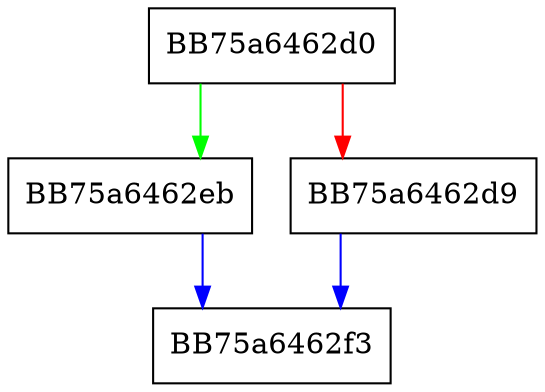 digraph append_attribute {
  node [shape="box"];
  graph [splines=ortho];
  BB75a6462d0 -> BB75a6462eb [color="green"];
  BB75a6462d0 -> BB75a6462d9 [color="red"];
  BB75a6462d9 -> BB75a6462f3 [color="blue"];
  BB75a6462eb -> BB75a6462f3 [color="blue"];
}